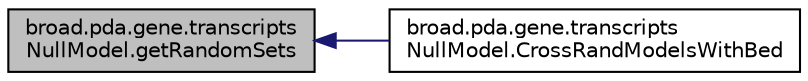 digraph "broad.pda.gene.transcriptsNullModel.getRandomSets"
{
  edge [fontname="Helvetica",fontsize="10",labelfontname="Helvetica",labelfontsize="10"];
  node [fontname="Helvetica",fontsize="10",shape=record];
  rankdir="LR";
  Node1 [label="broad.pda.gene.transcripts\lNullModel.getRandomSets",height=0.2,width=0.4,color="black", fillcolor="grey75", style="filled" fontcolor="black"];
  Node1 -> Node2 [dir="back",color="midnightblue",fontsize="10",style="solid",fontname="Helvetica"];
  Node2 [label="broad.pda.gene.transcripts\lNullModel.CrossRandModelsWithBed",height=0.2,width=0.4,color="black", fillcolor="white", style="filled",URL="$classbroad_1_1pda_1_1gene_1_1transcripts_null_model.html#afdfbc5fab3964d33ecb497cec6a84d37"];
}
